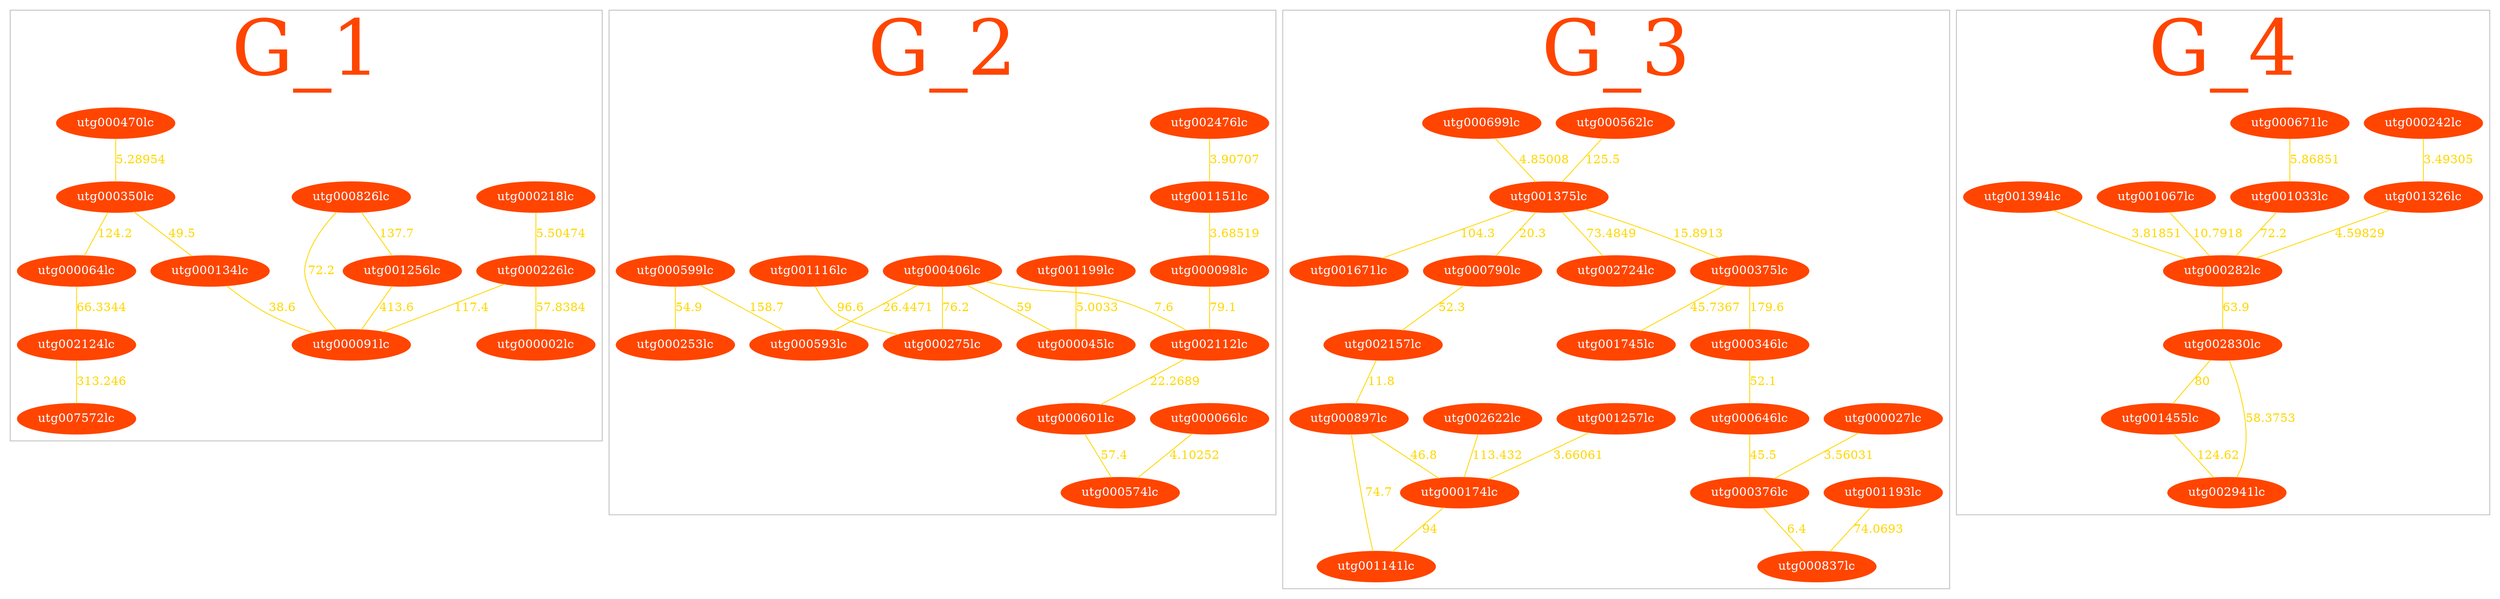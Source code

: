 /* Here are the merged subclusters of contigs */
graph	Graph_1 {
	subgraph cluster_0 {
	/* merged with subclusters: 3 */
	utg000064lc -- utg002124lc [color=gold, fontcolor=gold, penwidth=1, label=66.3344]; /* cluster 0 */
	utg000134lc -- utg000091lc [color=gold, fontcolor=gold, penwidth=1, label=38.6]; /* cluster 0 */
	utg000218lc -- utg000226lc [color=gold, fontcolor=gold, penwidth=1, label=5.50474]; /* cluster 0 */
	utg000226lc -- utg000002lc [color=gold, fontcolor=gold, penwidth=1, label=57.8384]; /* cluster 0 */
	utg000226lc -- utg000091lc [color=gold, fontcolor=gold, penwidth=1, label=117.4]; /* cluster 0 */
	utg000350lc -- utg000064lc [color=gold, fontcolor=gold, penwidth=1, label=124.2]; /* cluster 0 */
	utg000350lc -- utg000134lc [color=gold, fontcolor=gold, penwidth=1, label=49.5]; /* cluster 0 */
	utg000470lc -- utg000350lc [color=gold, fontcolor=gold, penwidth=1, label=5.28954]; /* cluster 0 */
	utg000826lc -- utg000091lc [color=gold, fontcolor=gold, penwidth=1, label=72.2]; /* cluster 0 */
	utg000826lc -- utg001256lc [color=gold, fontcolor=gold, penwidth=1, label=137.7]; /* cluster 0 */
	utg001256lc -- utg000091lc [color=gold, fontcolor=gold, penwidth=1, label=413.6]; /* cluster 0 */
	utg002124lc -- utg007572lc [color=gold, fontcolor=gold, penwidth=1, label=313.246]; /* cluster 0 */
	utg000002lc [color=orangered, style=filled, fillcolor=orangered, fontcolor=white]; /* 3 */
	utg000064lc [color=orangered, style=filled, fillcolor=orangered, fontcolor=white]; /* 0 */
	utg000091lc [color=orangered, style=filled, fillcolor=orangered, fontcolor=white]; /* 2 */
	utg000134lc [color=orangered, style=filled, fillcolor=orangered, fontcolor=white]; /* 1 */
	utg000218lc [color=orangered, style=filled, fillcolor=orangered, fontcolor=white]; /* 3 */
	utg000226lc [color=orangered, style=filled, fillcolor=orangered, fontcolor=white]; /* 2 */
	utg000350lc [color=orangered, style=filled, fillcolor=orangered, fontcolor=white]; /* 1 */
	utg000470lc [color=orangered, style=filled, fillcolor=orangered, fontcolor=white]; /* 0 */
	utg000826lc [color=orangered, style=filled, fillcolor=orangered, fontcolor=white]; /* 2 */
	utg001256lc [color=orangered, style=filled, fillcolor=orangered, fontcolor=white]; /* 2 */
	utg002124lc [color=orangered, style=filled, fillcolor=orangered, fontcolor=white]; /* 1 */
	utg007572lc [color=orangered, style=filled, fillcolor=orangered, fontcolor=white]; /* 1 */
	label="G_1";
	fontsize=90;
	fontcolor=orangered;
	color=gray;
	/* 12 contigs with total size of 60653162 bp */
	}
	subgraph cluster_1 {
	/* merged with subclusters: 8, 9, 6 */
	utg000066lc -- utg000574lc [color=gold, fontcolor=gold, penwidth=1, label=4.10252]; /* cluster 1 */
	utg000098lc -- utg002112lc [color=gold, fontcolor=gold, penwidth=1, label=79.1]; /* cluster 1 */
	utg000406lc -- utg000045lc [color=gold, fontcolor=gold, penwidth=1, label=59]; /* cluster 1 */
	utg000406lc -- utg000275lc [color=gold, fontcolor=gold, penwidth=1, label=76.2]; /* cluster 1 */
	utg000406lc -- utg000593lc [color=gold, fontcolor=gold, penwidth=1, label=26.4471]; /* cluster 1 */
	utg000406lc -- utg002112lc [color=gold, fontcolor=gold, penwidth=1, label=7.6]; /* cluster 1 */
	utg000599lc -- utg000253lc [color=gold, fontcolor=gold, penwidth=1, label=54.9]; /* cluster 1 */
	utg000599lc -- utg000593lc [color=gold, fontcolor=gold, penwidth=1, label=158.7]; /* cluster 1 */
	utg000601lc -- utg000574lc [color=gold, fontcolor=gold, penwidth=1, label=57.4]; /* cluster 1 */
	utg001116lc -- utg000275lc [color=gold, fontcolor=gold, penwidth=1, label=96.6]; /* cluster 1 */
	utg001151lc -- utg000098lc [color=gold, fontcolor=gold, penwidth=1, label=3.68519]; /* cluster 1 */
	utg001199lc -- utg000045lc [color=gold, fontcolor=gold, penwidth=1, label=5.0033]; /* cluster 1 */
	utg002112lc -- utg000601lc [color=gold, fontcolor=gold, penwidth=1, label=22.2689]; /* cluster 1 */
	utg002476lc -- utg001151lc [color=gold, fontcolor=gold, penwidth=1, label=3.90707]; /* cluster 1 */
	utg000045lc [color=orangered, style=filled, fillcolor=orangered, fontcolor=white]; /* 0 */
	utg000066lc [color=orangered, style=filled, fillcolor=orangered, fontcolor=white]; /* 2 */
	utg000098lc [color=orangered, style=filled, fillcolor=orangered, fontcolor=white]; /* 3 */
	utg000253lc [color=orangered, style=filled, fillcolor=orangered, fontcolor=white]; /* 0 */
	utg000275lc [color=orangered, style=filled, fillcolor=orangered, fontcolor=white]; /* 0 */
	utg000406lc [color=orangered, style=filled, fillcolor=orangered, fontcolor=white]; /* 0 */
	utg000574lc [color=orangered, style=filled, fillcolor=orangered, fontcolor=white]; /* 2 */
	utg000593lc [color=orangered, style=filled, fillcolor=orangered, fontcolor=white]; /* 0 */
	utg000599lc [color=orangered, style=filled, fillcolor=orangered, fontcolor=white]; /* 0 */
	utg000601lc [color=orangered, style=filled, fillcolor=orangered, fontcolor=white]; /* 2 */
	utg001116lc [color=orangered, style=filled, fillcolor=orangered, fontcolor=white]; /* 0 */
	utg001151lc [color=orangered, style=filled, fillcolor=orangered, fontcolor=white]; /* 3 */
	utg001199lc [color=orangered, style=filled, fillcolor=orangered, fontcolor=white]; /* 0 */
	utg002112lc [color=orangered, style=filled, fillcolor=orangered, fontcolor=white]; /* 3 */
	utg002476lc [color=orangered, style=filled, fillcolor=orangered, fontcolor=white]; /* 3 */
	label="G_2";
	fontsize=90;
	fontcolor=orangered;
	color=gray;
	/* 15 contigs with total size of 39725027 bp */
	}
	subgraph cluster_2 {
	/* merged with subclusters: 10, 7, 5, 11 */
	utg000027lc -- utg000376lc [color=gold, fontcolor=gold, penwidth=1, label=3.56031]; /* cluster 2 */
	utg000174lc -- utg001141lc [color=gold, fontcolor=gold, penwidth=1, label=94]; /* cluster 2 */
	utg000346lc -- utg000646lc [color=gold, fontcolor=gold, penwidth=1, label=52.1]; /* cluster 2 */
	utg000375lc -- utg000346lc [color=gold, fontcolor=gold, penwidth=1, label=179.6]; /* cluster 2 */
	utg000375lc -- utg001745lc [color=gold, fontcolor=gold, penwidth=1, label=45.7367]; /* cluster 2 */
	utg000376lc -- utg000837lc [color=gold, fontcolor=gold, penwidth=1, label=6.4]; /* cluster 2 */
	utg000562lc -- utg001375lc [color=gold, fontcolor=gold, penwidth=1, label=125.5]; /* cluster 2 */
	utg000646lc -- utg000376lc [color=gold, fontcolor=gold, penwidth=1, label=45.5]; /* cluster 2 */
	utg000699lc -- utg001375lc [color=gold, fontcolor=gold, penwidth=1, label=4.85008]; /* cluster 2 */
	utg000790lc -- utg002157lc [color=gold, fontcolor=gold, penwidth=1, label=52.3]; /* cluster 2 */
	utg000897lc -- utg000174lc [color=gold, fontcolor=gold, penwidth=1, label=46.8]; /* cluster 2 */
	utg001141lc -- utg000897lc [color=gold, fontcolor=gold, penwidth=1, label=74.7]; /* cluster 2 */
	utg001193lc -- utg000837lc [color=gold, fontcolor=gold, penwidth=1, label=74.0693]; /* cluster 2 */
	utg001257lc -- utg000174lc [color=gold, fontcolor=gold, penwidth=1, label=3.66061]; /* cluster 2 */
	utg001375lc -- utg000375lc [color=gold, fontcolor=gold, penwidth=1, label=15.8913]; /* cluster 2 */
	utg001375lc -- utg000790lc [color=gold, fontcolor=gold, penwidth=1, label=20.3]; /* cluster 2 */
	utg001375lc -- utg001671lc [color=gold, fontcolor=gold, penwidth=1, label=104.3]; /* cluster 2 */
	utg001375lc -- utg002724lc [color=gold, fontcolor=gold, penwidth=1, label=73.4849]; /* cluster 2 */
	utg002157lc -- utg000897lc [color=gold, fontcolor=gold, penwidth=1, label=11.8]; /* cluster 2 */
	utg002622lc -- utg000174lc [color=gold, fontcolor=gold, penwidth=1, label=113.432]; /* cluster 2 */
	utg000027lc [color=orangered, style=filled, fillcolor=orangered, fontcolor=white]; /* 3 */
	utg000174lc [color=orangered, style=filled, fillcolor=orangered, fontcolor=white]; /* 0 */
	utg000346lc [color=orangered, style=filled, fillcolor=orangered, fontcolor=white]; /* 2 */
	utg000375lc [color=orangered, style=filled, fillcolor=orangered, fontcolor=white]; /* 2 */
	utg000376lc [color=orangered, style=filled, fillcolor=orangered, fontcolor=white]; /* 3 */
	utg000562lc [color=orangered, style=filled, fillcolor=orangered, fontcolor=white]; /* 1 */
	utg000646lc [color=orangered, style=filled, fillcolor=orangered, fontcolor=white]; /* 2 */
	utg000699lc [color=orangered, style=filled, fillcolor=orangered, fontcolor=white]; /* 0 */
	utg000790lc [color=orangered, style=filled, fillcolor=orangered, fontcolor=white]; /* 1 */
	utg000837lc [color=orangered, style=filled, fillcolor=orangered, fontcolor=white]; /* 4 */
	utg000897lc [color=orangered, style=filled, fillcolor=orangered, fontcolor=white]; /* 0 */
	utg001141lc [color=orangered, style=filled, fillcolor=orangered, fontcolor=white]; /* 0 */
	utg001193lc [color=orangered, style=filled, fillcolor=orangered, fontcolor=white]; /* 4 */
	utg001257lc [color=orangered, style=filled, fillcolor=orangered, fontcolor=white]; /* 0 */
	utg001375lc [color=orangered, style=filled, fillcolor=orangered, fontcolor=white]; /* 1 */
	utg001671lc [color=orangered, style=filled, fillcolor=orangered, fontcolor=white]; /* 1 */
	utg001745lc [color=orangered, style=filled, fillcolor=orangered, fontcolor=white]; /* 1 */
	utg002157lc [color=orangered, style=filled, fillcolor=orangered, fontcolor=white]; /* 0 */
	utg002622lc [color=orangered, style=filled, fillcolor=orangered, fontcolor=white]; /* 0 */
	utg002724lc [color=orangered, style=filled, fillcolor=orangered, fontcolor=white]; /* 1 */
	label="G_3";
	fontsize=90;
	fontcolor=orangered;
	color=gray;
	/* 20 contigs with total size of 45648938 bp */
	}
	subgraph cluster_4 {
	/* no merging related to this cluster */ 
	utg000242lc -- utg001326lc [color=gold, fontcolor=gold, penwidth=1, label=3.49305]; /* cluster 4 */
	utg000282lc -- utg002830lc [color=gold, fontcolor=gold, penwidth=1, label=63.9]; /* cluster 4 */
	utg000671lc -- utg001033lc [color=gold, fontcolor=gold, penwidth=1, label=5.86851]; /* cluster 4 */
	utg001033lc -- utg000282lc [color=gold, fontcolor=gold, penwidth=1, label=72.2]; /* cluster 4 */
	utg001067lc -- utg000282lc [color=gold, fontcolor=gold, penwidth=1, label=10.7918]; /* cluster 4 */
	utg001326lc -- utg000282lc [color=gold, fontcolor=gold, penwidth=1, label=4.59829]; /* cluster 4 */
	utg001394lc -- utg000282lc [color=gold, fontcolor=gold, penwidth=1, label=3.81851]; /* cluster 4 */
	utg001455lc -- utg002941lc [color=gold, fontcolor=gold, penwidth=1, label=124.62]; /* cluster 4 */
	utg002830lc -- utg001455lc [color=gold, fontcolor=gold, penwidth=1, label=80]; /* cluster 4 */
	utg002830lc -- utg002941lc [color=gold, fontcolor=gold, penwidth=1, label=58.3753]; /* cluster 4 */
	utg000242lc [color=orangered, style=filled, fillcolor=orangered, fontcolor=white]; /* 1 */
	utg000282lc [color=orangered, style=filled, fillcolor=orangered, fontcolor=white]; /* 0 */
	utg000671lc [color=orangered, style=filled, fillcolor=orangered, fontcolor=white]; /* 0 */
	utg001033lc [color=orangered, style=filled, fillcolor=orangered, fontcolor=white]; /* 0 */
	utg001067lc [color=orangered, style=filled, fillcolor=orangered, fontcolor=white]; /* 0 */
	utg001326lc [color=orangered, style=filled, fillcolor=orangered, fontcolor=white]; /* 0 */
	utg001394lc [color=orangered, style=filled, fillcolor=orangered, fontcolor=white]; /* 0 */
	utg001455lc [color=orangered, style=filled, fillcolor=orangered, fontcolor=white]; /* 0 */
	utg002830lc [color=orangered, style=filled, fillcolor=orangered, fontcolor=white]; /* 0 */
	utg002941lc [color=orangered, style=filled, fillcolor=orangered, fontcolor=white]; /* 0 */
	label="G_4";
	fontsize=90;
	fontcolor=orangered;
	color=gray;
	/* 10 contigs with total size of 11526393 bp */
	}
}
